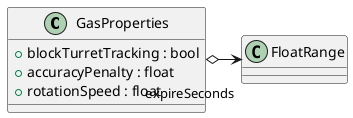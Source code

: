 @startuml
class GasProperties {
    + blockTurretTracking : bool
    + accuracyPenalty : float
    + rotationSpeed : float
}
GasProperties o-> "expireSeconds" FloatRange
@enduml
